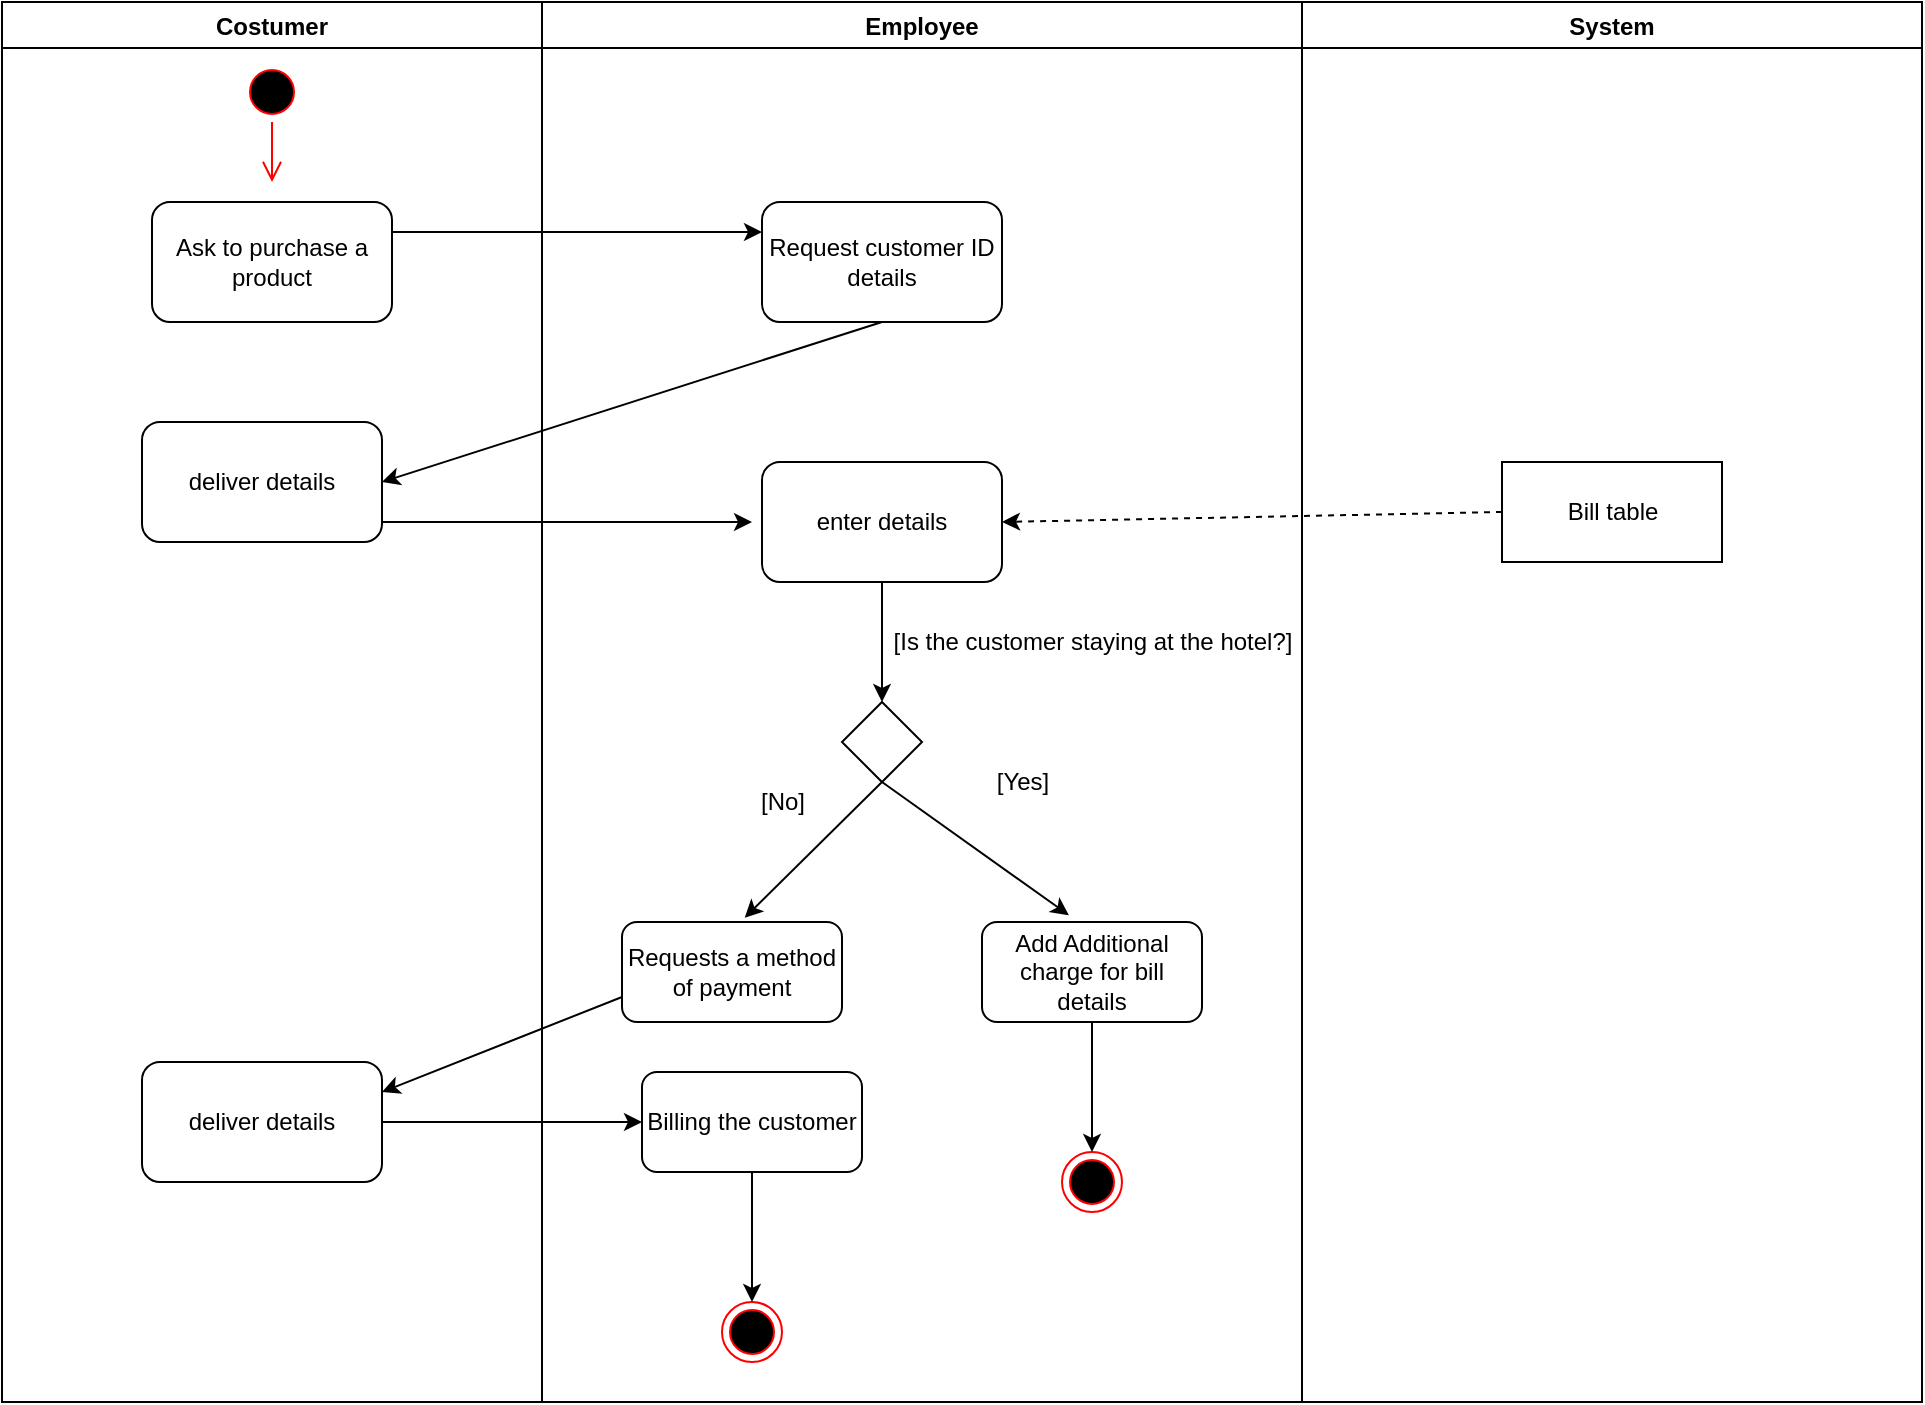 <mxfile version="20.2.3" type="device"><diagram id="QlMRLVDMyacnTirfQ5fT" name="Page-1"><mxGraphModel dx="2331" dy="648" grid="1" gridSize="10" guides="1" tooltips="1" connect="1" arrows="1" fold="1" page="1" pageScale="1" pageWidth="827" pageHeight="1169" math="0" shadow="0"><root><mxCell id="0"/><mxCell id="1" parent="0"/><mxCell id="H2w01VPSgy2HC8BAvyEG-1" value="Costumer" style="swimlane;" parent="1" vertex="1"><mxGeometry x="-100" y="140" width="270" height="700" as="geometry"/></mxCell><mxCell id="H2w01VPSgy2HC8BAvyEG-2" value="" style="ellipse;html=1;shape=startState;fillColor=#000000;strokeColor=#ff0000;" parent="H2w01VPSgy2HC8BAvyEG-1" vertex="1"><mxGeometry x="120" y="30" width="30" height="30" as="geometry"/></mxCell><mxCell id="H2w01VPSgy2HC8BAvyEG-3" value="" style="edgeStyle=orthogonalEdgeStyle;html=1;verticalAlign=bottom;endArrow=open;endSize=8;strokeColor=#ff0000;rounded=0;" parent="H2w01VPSgy2HC8BAvyEG-1" source="H2w01VPSgy2HC8BAvyEG-2" edge="1"><mxGeometry relative="1" as="geometry"><mxPoint x="135" y="90" as="targetPoint"/></mxGeometry></mxCell><mxCell id="H2w01VPSgy2HC8BAvyEG-4" value="Ask to purchase a product" style="rounded=1;whiteSpace=wrap;html=1;" parent="H2w01VPSgy2HC8BAvyEG-1" vertex="1"><mxGeometry x="75" y="100" width="120" height="60" as="geometry"/></mxCell><mxCell id="H2w01VPSgy2HC8BAvyEG-5" value="deliver details" style="rounded=1;whiteSpace=wrap;html=1;" parent="H2w01VPSgy2HC8BAvyEG-1" vertex="1"><mxGeometry x="70" y="210" width="120" height="60" as="geometry"/></mxCell><mxCell id="LiQ-NQYhwlAeYyASDlA8-7" value="deliver details" style="rounded=1;whiteSpace=wrap;html=1;" parent="H2w01VPSgy2HC8BAvyEG-1" vertex="1"><mxGeometry x="70" y="530" width="120" height="60" as="geometry"/></mxCell><mxCell id="H2w01VPSgy2HC8BAvyEG-7" value="Employee" style="swimlane;startSize=23;" parent="1" vertex="1"><mxGeometry x="170" y="140" width="380" height="700" as="geometry"/></mxCell><mxCell id="H2w01VPSgy2HC8BAvyEG-8" value="Request customer ID details" style="rounded=1;whiteSpace=wrap;html=1;" parent="H2w01VPSgy2HC8BAvyEG-7" vertex="1"><mxGeometry x="110" y="100" width="120" height="60" as="geometry"/></mxCell><mxCell id="H2w01VPSgy2HC8BAvyEG-10" value="" style="endArrow=classic;html=1;rounded=0;fontSize=12;exitX=0.5;exitY=1;exitDx=0;exitDy=0;" parent="H2w01VPSgy2HC8BAvyEG-7" source="H2w01VPSgy2HC8BAvyEG-8" edge="1"><mxGeometry width="50" height="50" relative="1" as="geometry"><mxPoint x="167.8" y="190.0" as="sourcePoint"/><mxPoint x="-80" y="240" as="targetPoint"/></mxGeometry></mxCell><mxCell id="H2w01VPSgy2HC8BAvyEG-15" value="" style="endArrow=classic;html=1;rounded=0;fontSize=12;entryX=0;entryY=0.25;entryDx=0;entryDy=0;exitX=1;exitY=0.25;exitDx=0;exitDy=0;" parent="H2w01VPSgy2HC8BAvyEG-7" edge="1"><mxGeometry width="50" height="50" relative="1" as="geometry"><mxPoint x="-80" y="260" as="sourcePoint"/><mxPoint x="105" y="260" as="targetPoint"/><Array as="points"><mxPoint x="15" y="260"/></Array></mxGeometry></mxCell><mxCell id="H2w01VPSgy2HC8BAvyEG-16" value="enter details" style="rounded=1;whiteSpace=wrap;html=1;" parent="H2w01VPSgy2HC8BAvyEG-7" vertex="1"><mxGeometry x="110" y="230" width="120" height="60" as="geometry"/></mxCell><mxCell id="H2w01VPSgy2HC8BAvyEG-17" value="" style="endArrow=classic;html=1;rounded=0;fontSize=12;exitX=0.5;exitY=1;exitDx=0;exitDy=0;" parent="H2w01VPSgy2HC8BAvyEG-7" source="H2w01VPSgy2HC8BAvyEG-16" edge="1"><mxGeometry width="50" height="50" relative="1" as="geometry"><mxPoint x="-135" y="380" as="sourcePoint"/><mxPoint x="170" y="350" as="targetPoint"/></mxGeometry></mxCell><mxCell id="H2w01VPSgy2HC8BAvyEG-28" value="" style="rhombus;whiteSpace=wrap;html=1;" parent="H2w01VPSgy2HC8BAvyEG-7" vertex="1"><mxGeometry x="150" y="350" width="40" height="40" as="geometry"/></mxCell><mxCell id="LiQ-NQYhwlAeYyASDlA8-1" value="" style="endArrow=classic;html=1;rounded=0;exitX=0.5;exitY=1;exitDx=0;exitDy=0;entryX=0.395;entryY=-0.068;entryDx=0;entryDy=0;entryPerimeter=0;" parent="H2w01VPSgy2HC8BAvyEG-7" source="H2w01VPSgy2HC8BAvyEG-28" target="LiQ-NQYhwlAeYyASDlA8-13" edge="1"><mxGeometry width="50" height="50" relative="1" as="geometry"><mxPoint x="240" y="490" as="sourcePoint"/><mxPoint x="250" y="450" as="targetPoint"/></mxGeometry></mxCell><mxCell id="LiQ-NQYhwlAeYyASDlA8-2" value="" style="endArrow=classic;html=1;rounded=0;exitX=0.5;exitY=1;exitDx=0;exitDy=0;entryX=0.558;entryY=-0.043;entryDx=0;entryDy=0;entryPerimeter=0;" parent="H2w01VPSgy2HC8BAvyEG-7" source="H2w01VPSgy2HC8BAvyEG-28" target="LiQ-NQYhwlAeYyASDlA8-5" edge="1"><mxGeometry width="50" height="50" relative="1" as="geometry"><mxPoint x="90" y="490" as="sourcePoint"/><mxPoint x="100" y="450" as="targetPoint"/></mxGeometry></mxCell><mxCell id="LiQ-NQYhwlAeYyASDlA8-5" value="Requests a method of payment" style="rounded=1;whiteSpace=wrap;html=1;" parent="H2w01VPSgy2HC8BAvyEG-7" vertex="1"><mxGeometry x="40" y="460" width="110" height="50" as="geometry"/></mxCell><mxCell id="LiQ-NQYhwlAeYyASDlA8-8" value="[Is the customer staying at the hotel?]" style="text;html=1;align=center;verticalAlign=middle;resizable=0;points=[];autosize=1;strokeColor=none;fillColor=none;" parent="H2w01VPSgy2HC8BAvyEG-7" vertex="1"><mxGeometry x="170" y="310" width="210" height="20" as="geometry"/></mxCell><mxCell id="LiQ-NQYhwlAeYyASDlA8-10" value="Billing the customer" style="rounded=1;whiteSpace=wrap;html=1;" parent="H2w01VPSgy2HC8BAvyEG-7" vertex="1"><mxGeometry x="50" y="535" width="110" height="50" as="geometry"/></mxCell><mxCell id="LiQ-NQYhwlAeYyASDlA8-12" value="" style="ellipse;html=1;shape=endState;fillColor=#000000;strokeColor=#ff0000;" parent="H2w01VPSgy2HC8BAvyEG-7" vertex="1"><mxGeometry x="90" y="650" width="30" height="30" as="geometry"/></mxCell><mxCell id="LiQ-NQYhwlAeYyASDlA8-11" value="" style="endArrow=classic;html=1;rounded=0;exitX=0.5;exitY=1;exitDx=0;exitDy=0;" parent="H2w01VPSgy2HC8BAvyEG-7" source="LiQ-NQYhwlAeYyASDlA8-10" target="LiQ-NQYhwlAeYyASDlA8-12" edge="1"><mxGeometry width="50" height="50" relative="1" as="geometry"><mxPoint x="180" y="400" as="sourcePoint"/><mxPoint x="105" y="640" as="targetPoint"/></mxGeometry></mxCell><mxCell id="LiQ-NQYhwlAeYyASDlA8-13" value="Add Additional charge for bill details" style="rounded=1;whiteSpace=wrap;html=1;" parent="H2w01VPSgy2HC8BAvyEG-7" vertex="1"><mxGeometry x="220" y="460" width="110" height="50" as="geometry"/></mxCell><mxCell id="LiQ-NQYhwlAeYyASDlA8-14" value="" style="ellipse;html=1;shape=endState;fillColor=#000000;strokeColor=#ff0000;" parent="H2w01VPSgy2HC8BAvyEG-7" vertex="1"><mxGeometry x="260" y="575" width="30" height="30" as="geometry"/></mxCell><mxCell id="LiQ-NQYhwlAeYyASDlA8-15" value="" style="endArrow=classic;html=1;rounded=0;exitX=0.5;exitY=1;exitDx=0;exitDy=0;" parent="H2w01VPSgy2HC8BAvyEG-7" target="LiQ-NQYhwlAeYyASDlA8-14" edge="1"><mxGeometry width="50" height="50" relative="1" as="geometry"><mxPoint x="275" y="510" as="sourcePoint"/><mxPoint x="105" y="425" as="targetPoint"/></mxGeometry></mxCell><mxCell id="H2w01VPSgy2HC8BAvyEG-19" value="System" style="swimlane;" parent="1" vertex="1"><mxGeometry x="550" y="140" width="310" height="700" as="geometry"/></mxCell><mxCell id="H2w01VPSgy2HC8BAvyEG-20" value="Bill table" style="html=1;" parent="H2w01VPSgy2HC8BAvyEG-19" vertex="1"><mxGeometry x="100" y="230" width="110" height="50" as="geometry"/></mxCell><mxCell id="H2w01VPSgy2HC8BAvyEG-23" value="" style="endArrow=classic;html=1;rounded=0;fontSize=12;entryX=0;entryY=0.25;entryDx=0;entryDy=0;exitX=1;exitY=0.25;exitDx=0;exitDy=0;" parent="1" source="H2w01VPSgy2HC8BAvyEG-4" target="H2w01VPSgy2HC8BAvyEG-8" edge="1"><mxGeometry width="50" height="50" relative="1" as="geometry"><mxPoint x="100" y="420" as="sourcePoint"/><mxPoint x="180" y="390" as="targetPoint"/></mxGeometry></mxCell><mxCell id="H2w01VPSgy2HC8BAvyEG-22" value="" style="endArrow=classic;html=1;rounded=0;fontSize=12;entryX=1;entryY=0.5;entryDx=0;entryDy=0;dashed=1;exitX=0;exitY=0.5;exitDx=0;exitDy=0;" parent="1" source="H2w01VPSgy2HC8BAvyEG-20" target="H2w01VPSgy2HC8BAvyEG-16" edge="1"><mxGeometry width="50" height="50" relative="1" as="geometry"><mxPoint x="582" y="400" as="sourcePoint"/><mxPoint x="712" y="410" as="targetPoint"/></mxGeometry></mxCell><mxCell id="LiQ-NQYhwlAeYyASDlA8-3" value="[Yes]" style="text;html=1;align=center;verticalAlign=middle;resizable=0;points=[];autosize=1;strokeColor=none;fillColor=none;" parent="1" vertex="1"><mxGeometry x="390" y="520" width="40" height="20" as="geometry"/></mxCell><mxCell id="LiQ-NQYhwlAeYyASDlA8-4" value="[No]" style="text;html=1;align=center;verticalAlign=middle;resizable=0;points=[];autosize=1;strokeColor=none;fillColor=none;" parent="1" vertex="1"><mxGeometry x="270" y="530" width="40" height="20" as="geometry"/></mxCell><mxCell id="LiQ-NQYhwlAeYyASDlA8-6" value="" style="endArrow=classic;html=1;rounded=0;exitX=0;exitY=0.75;exitDx=0;exitDy=0;entryX=1;entryY=0.25;entryDx=0;entryDy=0;" parent="1" source="LiQ-NQYhwlAeYyASDlA8-5" target="LiQ-NQYhwlAeYyASDlA8-7" edge="1"><mxGeometry width="50" height="50" relative="1" as="geometry"><mxPoint x="350" y="540" as="sourcePoint"/><mxPoint x="70" y="680" as="targetPoint"/></mxGeometry></mxCell><mxCell id="LiQ-NQYhwlAeYyASDlA8-9" value="" style="endArrow=classic;html=1;rounded=0;exitX=1;exitY=0.5;exitDx=0;exitDy=0;entryX=0;entryY=0.5;entryDx=0;entryDy=0;" parent="1" source="LiQ-NQYhwlAeYyASDlA8-7" target="LiQ-NQYhwlAeYyASDlA8-10" edge="1"><mxGeometry width="50" height="50" relative="1" as="geometry"><mxPoint x="230" y="740" as="sourcePoint"/><mxPoint x="220" y="700" as="targetPoint"/></mxGeometry></mxCell></root></mxGraphModel></diagram></mxfile>